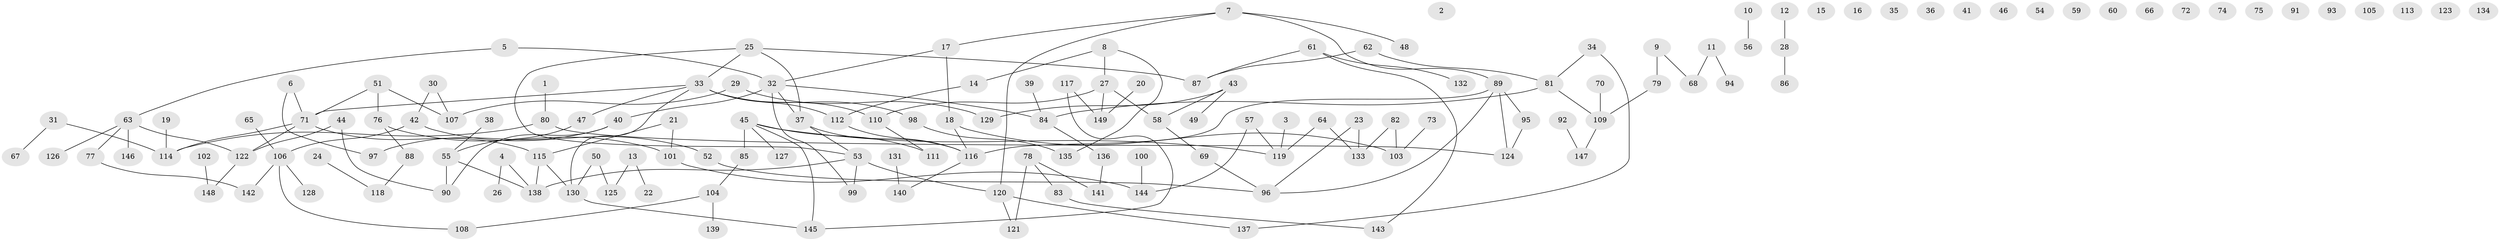 // coarse degree distribution, {1: 0.24528301886792453, 0: 0.18867924528301888, 2: 0.19811320754716982, 6: 0.05660377358490566, 5: 0.02830188679245283, 3: 0.20754716981132076, 4: 0.05660377358490566, 8: 0.009433962264150943, 7: 0.009433962264150943}
// Generated by graph-tools (version 1.1) at 2025/23/03/03/25 07:23:28]
// undirected, 149 vertices, 158 edges
graph export_dot {
graph [start="1"]
  node [color=gray90,style=filled];
  1;
  2;
  3;
  4;
  5;
  6;
  7;
  8;
  9;
  10;
  11;
  12;
  13;
  14;
  15;
  16;
  17;
  18;
  19;
  20;
  21;
  22;
  23;
  24;
  25;
  26;
  27;
  28;
  29;
  30;
  31;
  32;
  33;
  34;
  35;
  36;
  37;
  38;
  39;
  40;
  41;
  42;
  43;
  44;
  45;
  46;
  47;
  48;
  49;
  50;
  51;
  52;
  53;
  54;
  55;
  56;
  57;
  58;
  59;
  60;
  61;
  62;
  63;
  64;
  65;
  66;
  67;
  68;
  69;
  70;
  71;
  72;
  73;
  74;
  75;
  76;
  77;
  78;
  79;
  80;
  81;
  82;
  83;
  84;
  85;
  86;
  87;
  88;
  89;
  90;
  91;
  92;
  93;
  94;
  95;
  96;
  97;
  98;
  99;
  100;
  101;
  102;
  103;
  104;
  105;
  106;
  107;
  108;
  109;
  110;
  111;
  112;
  113;
  114;
  115;
  116;
  117;
  118;
  119;
  120;
  121;
  122;
  123;
  124;
  125;
  126;
  127;
  128;
  129;
  130;
  131;
  132;
  133;
  134;
  135;
  136;
  137;
  138;
  139;
  140;
  141;
  142;
  143;
  144;
  145;
  146;
  147;
  148;
  149;
  1 -- 80;
  3 -- 119;
  4 -- 26;
  4 -- 138;
  5 -- 32;
  5 -- 63;
  6 -- 71;
  6 -- 97;
  7 -- 17;
  7 -- 48;
  7 -- 89;
  7 -- 120;
  8 -- 14;
  8 -- 27;
  8 -- 135;
  9 -- 68;
  9 -- 79;
  10 -- 56;
  11 -- 68;
  11 -- 94;
  12 -- 28;
  13 -- 22;
  13 -- 125;
  14 -- 112;
  17 -- 18;
  17 -- 32;
  18 -- 103;
  18 -- 116;
  19 -- 114;
  20 -- 149;
  21 -- 101;
  21 -- 115;
  23 -- 96;
  23 -- 133;
  24 -- 118;
  25 -- 33;
  25 -- 37;
  25 -- 53;
  25 -- 87;
  27 -- 58;
  27 -- 110;
  27 -- 149;
  28 -- 86;
  29 -- 107;
  29 -- 129;
  30 -- 42;
  30 -- 107;
  31 -- 67;
  31 -- 114;
  32 -- 37;
  32 -- 40;
  32 -- 84;
  32 -- 99;
  33 -- 47;
  33 -- 71;
  33 -- 98;
  33 -- 110;
  33 -- 112;
  33 -- 130;
  34 -- 81;
  34 -- 137;
  37 -- 53;
  37 -- 116;
  38 -- 55;
  39 -- 84;
  40 -- 90;
  40 -- 97;
  42 -- 52;
  42 -- 106;
  43 -- 49;
  43 -- 58;
  43 -- 129;
  44 -- 90;
  44 -- 122;
  45 -- 85;
  45 -- 111;
  45 -- 119;
  45 -- 127;
  45 -- 145;
  47 -- 55;
  50 -- 125;
  50 -- 130;
  51 -- 71;
  51 -- 76;
  51 -- 107;
  52 -- 96;
  53 -- 99;
  53 -- 120;
  53 -- 138;
  55 -- 90;
  55 -- 138;
  57 -- 119;
  57 -- 144;
  58 -- 69;
  61 -- 87;
  61 -- 132;
  61 -- 143;
  62 -- 81;
  62 -- 87;
  63 -- 77;
  63 -- 122;
  63 -- 126;
  63 -- 146;
  64 -- 119;
  64 -- 133;
  65 -- 106;
  69 -- 96;
  70 -- 109;
  71 -- 114;
  71 -- 115;
  71 -- 122;
  73 -- 103;
  76 -- 88;
  76 -- 101;
  77 -- 142;
  78 -- 83;
  78 -- 121;
  78 -- 141;
  79 -- 109;
  80 -- 114;
  80 -- 124;
  81 -- 84;
  81 -- 109;
  82 -- 103;
  82 -- 133;
  83 -- 143;
  84 -- 136;
  85 -- 104;
  88 -- 118;
  89 -- 95;
  89 -- 96;
  89 -- 116;
  89 -- 124;
  92 -- 147;
  95 -- 124;
  98 -- 135;
  100 -- 144;
  101 -- 144;
  102 -- 148;
  104 -- 108;
  104 -- 139;
  106 -- 108;
  106 -- 128;
  106 -- 142;
  109 -- 147;
  110 -- 111;
  112 -- 116;
  115 -- 130;
  115 -- 138;
  116 -- 140;
  117 -- 145;
  117 -- 149;
  120 -- 121;
  120 -- 137;
  122 -- 148;
  130 -- 145;
  131 -- 140;
  136 -- 141;
}
